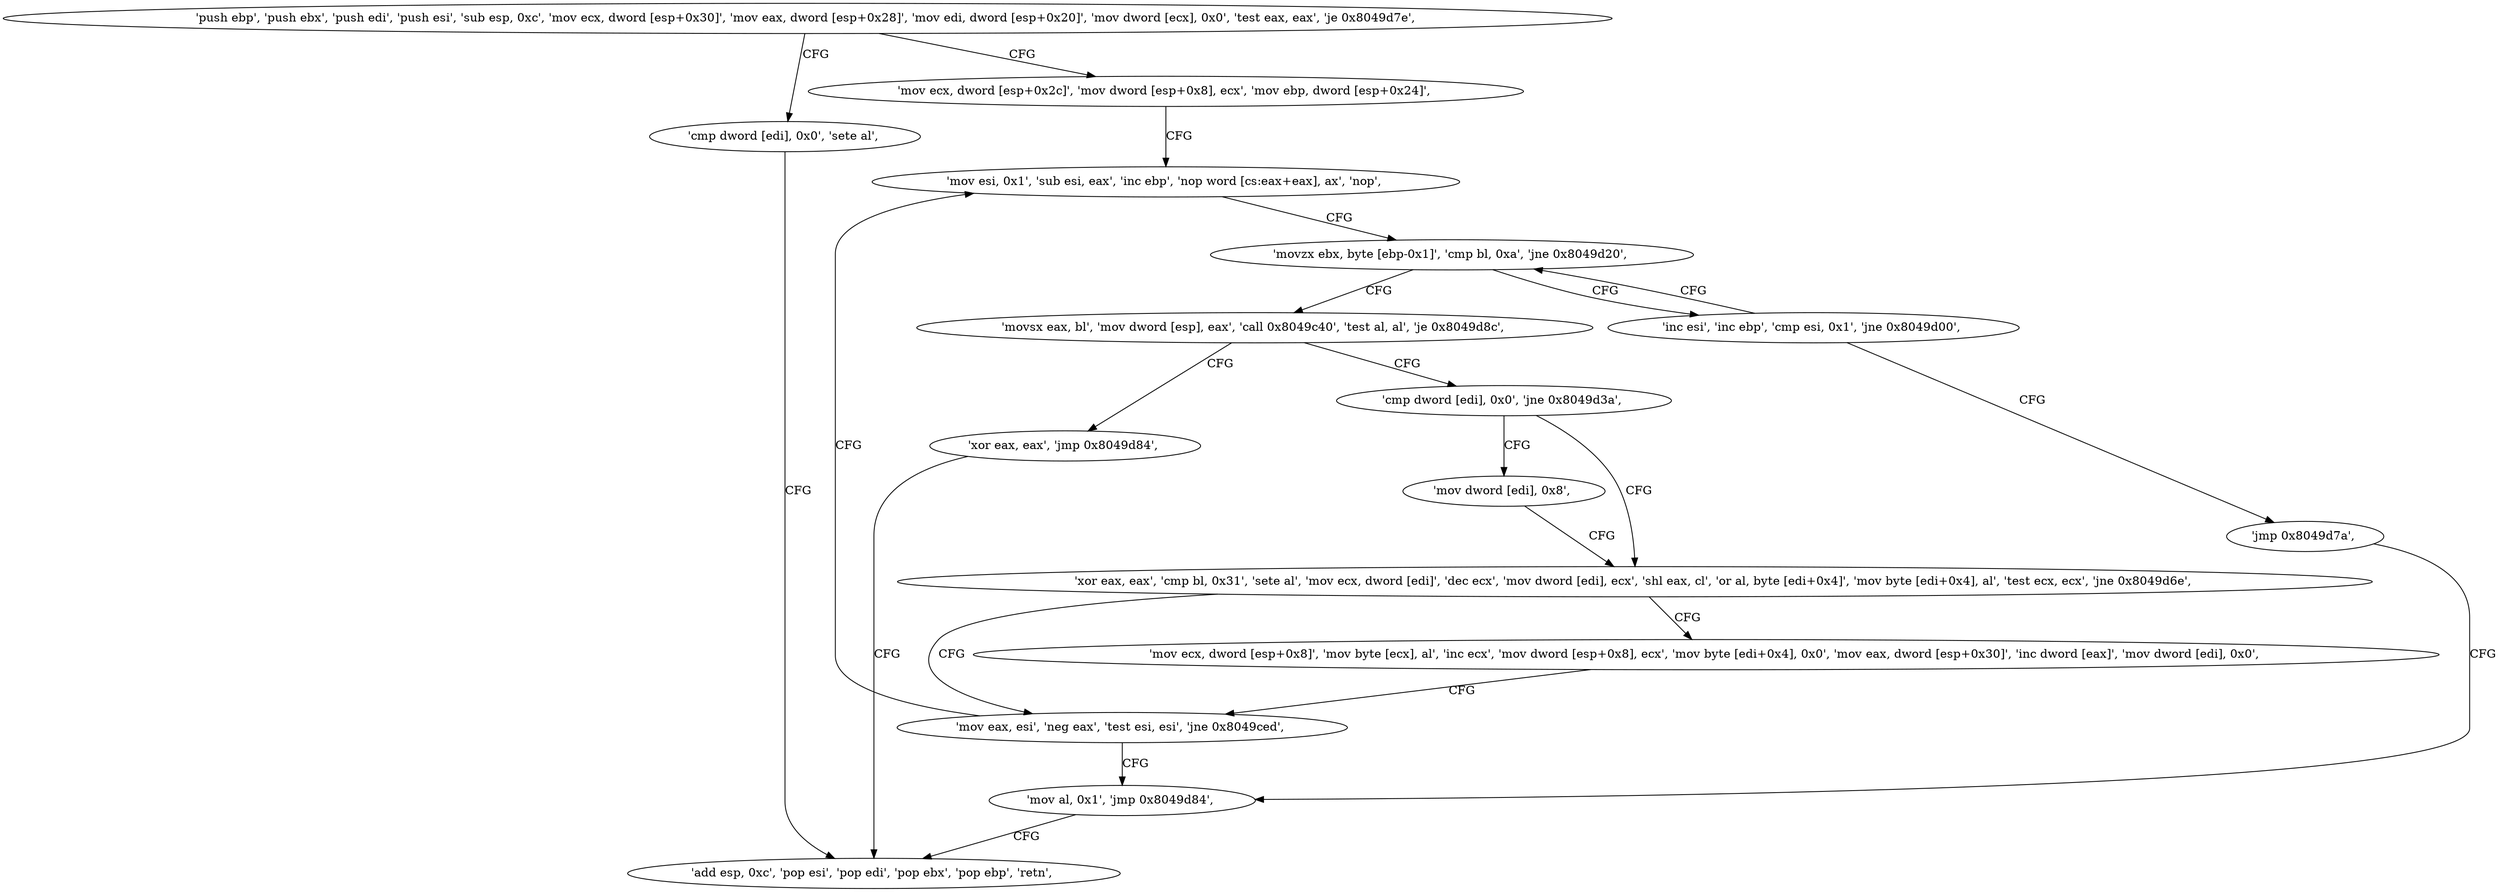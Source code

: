 digraph "func" {
"134520000" [label = "'push ebp', 'push ebx', 'push edi', 'push esi', 'sub esp, 0xc', 'mov ecx, dword [esp+0x30]', 'mov eax, dword [esp+0x28]', 'mov edi, dword [esp+0x20]', 'mov dword [ecx], 0x0', 'test eax, eax', 'je 0x8049d7e', " ]
"134520190" [label = "'cmp dword [edi], 0x0', 'sete al', " ]
"134520033" [label = "'mov ecx, dword [esp+0x2c]', 'mov dword [esp+0x8], ecx', 'mov ebp, dword [esp+0x24]', " ]
"134520196" [label = "'add esp, 0xc', 'pop esi', 'pop edi', 'pop ebx', 'pop ebp', 'retn', " ]
"134520045" [label = "'mov esi, 0x1', 'sub esi, eax', 'inc ebp', 'nop word [cs:eax+eax], ax', 'nop', " ]
"134520096" [label = "'movsx eax, bl', 'mov dword [esp], eax', 'call 0x8049c40', 'test al, al', 'je 0x8049d8c', " ]
"134520204" [label = "'xor eax, eax', 'jmp 0x8049d84', " ]
"134520111" [label = "'cmp dword [edi], 0x0', 'jne 0x8049d3a', " ]
"134520073" [label = "'inc esi', 'inc ebp', 'cmp esi, 0x1', 'jne 0x8049d00', " ]
"134520064" [label = "'movzx ebx, byte [ebp-0x1]', 'cmp bl, 0xa', 'jne 0x8049d20', " ]
"134520080" [label = "'jmp 0x8049d7a', " ]
"134520122" [label = "'xor eax, eax', 'cmp bl, 0x31', 'sete al', 'mov ecx, dword [edi]', 'dec ecx', 'mov dword [edi], ecx', 'shl eax, cl', 'or al, byte [edi+0x4]', 'mov byte [edi+0x4], al', 'test ecx, ecx', 'jne 0x8049d6e', " ]
"134520116" [label = "'mov dword [edi], 0x8', " ]
"134520186" [label = "'mov al, 0x1', 'jmp 0x8049d84', " ]
"134520174" [label = "'mov eax, esi', 'neg eax', 'test esi, esi', 'jne 0x8049ced', " ]
"134520147" [label = "'mov ecx, dword [esp+0x8]', 'mov byte [ecx], al', 'inc ecx', 'mov dword [esp+0x8], ecx', 'mov byte [edi+0x4], 0x0', 'mov eax, dword [esp+0x30]', 'inc dword [eax]', 'mov dword [edi], 0x0', " ]
"134520000" -> "134520190" [ label = "CFG" ]
"134520000" -> "134520033" [ label = "CFG" ]
"134520190" -> "134520196" [ label = "CFG" ]
"134520033" -> "134520045" [ label = "CFG" ]
"134520045" -> "134520064" [ label = "CFG" ]
"134520096" -> "134520204" [ label = "CFG" ]
"134520096" -> "134520111" [ label = "CFG" ]
"134520204" -> "134520196" [ label = "CFG" ]
"134520111" -> "134520122" [ label = "CFG" ]
"134520111" -> "134520116" [ label = "CFG" ]
"134520073" -> "134520064" [ label = "CFG" ]
"134520073" -> "134520080" [ label = "CFG" ]
"134520064" -> "134520096" [ label = "CFG" ]
"134520064" -> "134520073" [ label = "CFG" ]
"134520080" -> "134520186" [ label = "CFG" ]
"134520122" -> "134520174" [ label = "CFG" ]
"134520122" -> "134520147" [ label = "CFG" ]
"134520116" -> "134520122" [ label = "CFG" ]
"134520186" -> "134520196" [ label = "CFG" ]
"134520174" -> "134520045" [ label = "CFG" ]
"134520174" -> "134520186" [ label = "CFG" ]
"134520147" -> "134520174" [ label = "CFG" ]
}
